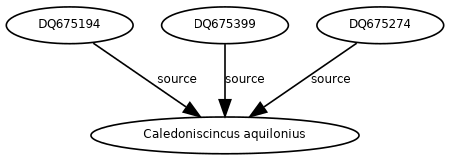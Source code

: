 digraph G {
size="3,3";
node [fontsize=7, fontname="Helvetica"];
edge [fontsize=7, fontname="Helvetica"];
node0 [label="Caledoniscincus aquilonius", width=0.27433100247,height=0.27433100247];
node1 [label="DQ675194", width=0.27433100247,height=0.27433100247];
node2 [label="DQ675399", width=0.27433100247,height=0.27433100247];
node3 [label="DQ675274", width=0.27433100247,height=0.27433100247];
node1 -> node0 [label="source"];
node2 -> node0 [label="source"];
node3 -> node0 [label="source"];
}

